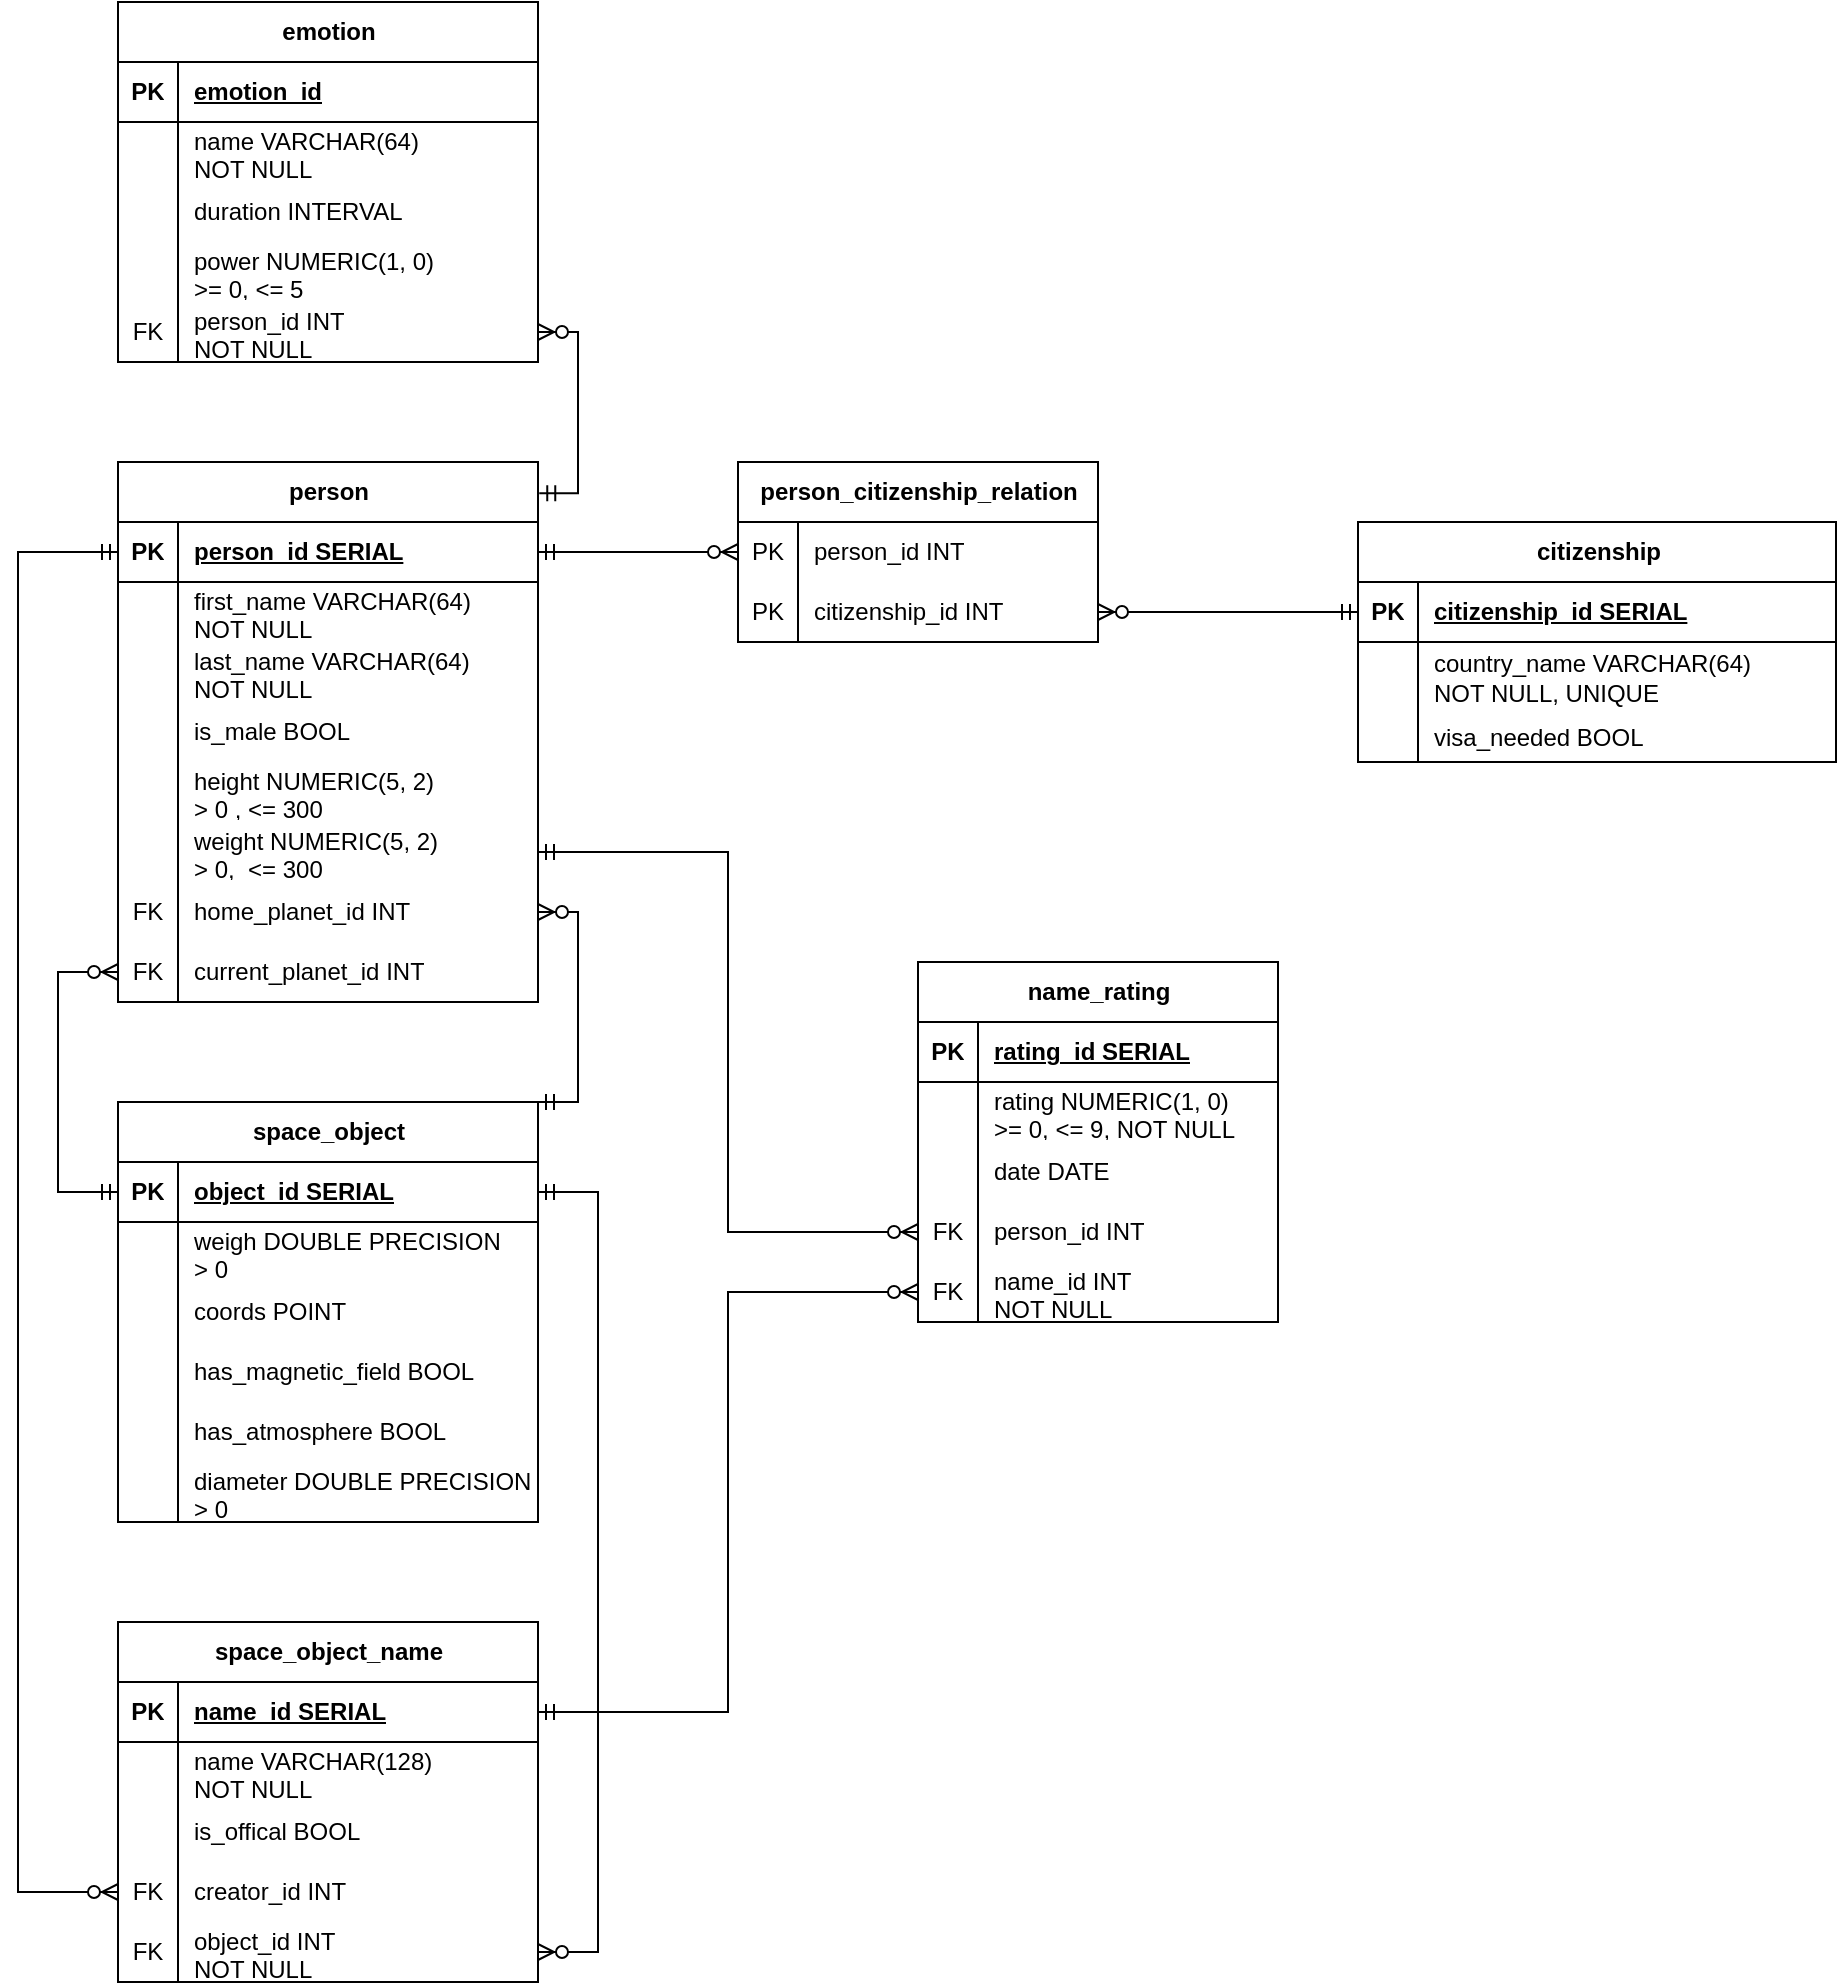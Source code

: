<mxfile version="24.0.6" type="google">
  <diagram id="R2lEEEUBdFMjLlhIrx00" name="Page-1">
    <mxGraphModel grid="1" page="1" gridSize="10" guides="1" tooltips="1" connect="1" arrows="1" fold="1" pageScale="1" pageWidth="850" pageHeight="1100" math="0" shadow="0" extFonts="Permanent Marker^https://fonts.googleapis.com/css?family=Permanent+Marker">
      <root>
        <mxCell id="0" />
        <mxCell id="1" parent="0" />
        <mxCell id="7q6tJV_tCPRp6rntr7cv-1" value="citizenship" style="shape=table;startSize=30;container=1;collapsible=1;childLayout=tableLayout;fixedRows=1;rowLines=0;fontStyle=1;align=center;resizeLast=1;html=1;" vertex="1" parent="1">
          <mxGeometry x="700" y="280" width="239" height="120" as="geometry" />
        </mxCell>
        <mxCell id="7q6tJV_tCPRp6rntr7cv-2" value="" style="shape=tableRow;horizontal=0;startSize=0;swimlaneHead=0;swimlaneBody=0;fillColor=none;collapsible=0;dropTarget=0;points=[[0,0.5],[1,0.5]];portConstraint=eastwest;top=0;left=0;right=0;bottom=1;" vertex="1" parent="7q6tJV_tCPRp6rntr7cv-1">
          <mxGeometry y="30" width="239" height="30" as="geometry" />
        </mxCell>
        <mxCell id="7q6tJV_tCPRp6rntr7cv-3" value="PK" style="shape=partialRectangle;connectable=0;fillColor=none;top=0;left=0;bottom=0;right=0;fontStyle=1;overflow=hidden;whiteSpace=wrap;html=1;" vertex="1" parent="7q6tJV_tCPRp6rntr7cv-2">
          <mxGeometry width="30" height="30" as="geometry">
            <mxRectangle width="30" height="30" as="alternateBounds" />
          </mxGeometry>
        </mxCell>
        <mxCell id="7q6tJV_tCPRp6rntr7cv-4" value="citizenship_id SERIAL" style="shape=partialRectangle;connectable=0;fillColor=none;top=0;left=0;bottom=0;right=0;align=left;spacingLeft=6;fontStyle=5;overflow=hidden;whiteSpace=wrap;html=1;" vertex="1" parent="7q6tJV_tCPRp6rntr7cv-2">
          <mxGeometry x="30" width="209" height="30" as="geometry">
            <mxRectangle width="209" height="30" as="alternateBounds" />
          </mxGeometry>
        </mxCell>
        <mxCell id="7q6tJV_tCPRp6rntr7cv-5" value="" style="shape=tableRow;horizontal=0;startSize=0;swimlaneHead=0;swimlaneBody=0;fillColor=none;collapsible=0;dropTarget=0;points=[[0,0.5],[1,0.5]];portConstraint=eastwest;top=0;left=0;right=0;bottom=0;" vertex="1" parent="7q6tJV_tCPRp6rntr7cv-1">
          <mxGeometry y="60" width="239" height="35" as="geometry" />
        </mxCell>
        <mxCell id="7q6tJV_tCPRp6rntr7cv-6" value="" style="shape=partialRectangle;connectable=0;fillColor=none;top=0;left=0;bottom=0;right=0;editable=1;overflow=hidden;whiteSpace=wrap;html=1;" vertex="1" parent="7q6tJV_tCPRp6rntr7cv-5">
          <mxGeometry width="30" height="35" as="geometry">
            <mxRectangle width="30" height="35" as="alternateBounds" />
          </mxGeometry>
        </mxCell>
        <mxCell id="7q6tJV_tCPRp6rntr7cv-7" value="&lt;div&gt;country_name VARCHAR(64)&lt;/div&gt;&lt;div&gt;NOT NULL, UNIQUE&lt;br&gt;&lt;/div&gt;" style="shape=partialRectangle;connectable=0;fillColor=none;top=0;left=0;bottom=0;right=0;align=left;spacingLeft=6;overflow=hidden;whiteSpace=wrap;html=1;" vertex="1" parent="7q6tJV_tCPRp6rntr7cv-5">
          <mxGeometry x="30" width="209" height="35" as="geometry">
            <mxRectangle width="209" height="35" as="alternateBounds" />
          </mxGeometry>
        </mxCell>
        <mxCell id="7q6tJV_tCPRp6rntr7cv-8" value="" style="shape=tableRow;horizontal=0;startSize=0;swimlaneHead=0;swimlaneBody=0;fillColor=none;collapsible=0;dropTarget=0;points=[[0,0.5],[1,0.5]];portConstraint=eastwest;top=0;left=0;right=0;bottom=0;" vertex="1" parent="7q6tJV_tCPRp6rntr7cv-1">
          <mxGeometry y="95" width="239" height="25" as="geometry" />
        </mxCell>
        <mxCell id="7q6tJV_tCPRp6rntr7cv-9" value="" style="shape=partialRectangle;connectable=0;fillColor=none;top=0;left=0;bottom=0;right=0;editable=1;overflow=hidden;whiteSpace=wrap;html=1;" vertex="1" parent="7q6tJV_tCPRp6rntr7cv-8">
          <mxGeometry width="30" height="25" as="geometry">
            <mxRectangle width="30" height="25" as="alternateBounds" />
          </mxGeometry>
        </mxCell>
        <mxCell id="7q6tJV_tCPRp6rntr7cv-10" value="visa_needed BOOL" style="shape=partialRectangle;connectable=0;fillColor=none;top=0;left=0;bottom=0;right=0;align=left;spacingLeft=6;overflow=hidden;whiteSpace=wrap;html=1;" vertex="1" parent="7q6tJV_tCPRp6rntr7cv-8">
          <mxGeometry x="30" width="209" height="25" as="geometry">
            <mxRectangle width="209" height="25" as="alternateBounds" />
          </mxGeometry>
        </mxCell>
        <mxCell id="7q6tJV_tCPRp6rntr7cv-14" value="person" style="shape=table;startSize=30;container=1;collapsible=1;childLayout=tableLayout;fixedRows=1;rowLines=0;fontStyle=1;align=center;resizeLast=1;html=1;" vertex="1" parent="1">
          <mxGeometry x="80" y="250" width="210" height="270" as="geometry" />
        </mxCell>
        <mxCell id="7q6tJV_tCPRp6rntr7cv-15" value="" style="shape=tableRow;horizontal=0;startSize=0;swimlaneHead=0;swimlaneBody=0;fillColor=none;collapsible=0;dropTarget=0;points=[[0,0.5],[1,0.5]];portConstraint=eastwest;top=0;left=0;right=0;bottom=1;" vertex="1" parent="7q6tJV_tCPRp6rntr7cv-14">
          <mxGeometry y="30" width="210" height="30" as="geometry" />
        </mxCell>
        <mxCell id="7q6tJV_tCPRp6rntr7cv-16" value="PK" style="shape=partialRectangle;connectable=0;fillColor=none;top=0;left=0;bottom=0;right=0;fontStyle=1;overflow=hidden;whiteSpace=wrap;html=1;" vertex="1" parent="7q6tJV_tCPRp6rntr7cv-15">
          <mxGeometry width="30" height="30" as="geometry">
            <mxRectangle width="30" height="30" as="alternateBounds" />
          </mxGeometry>
        </mxCell>
        <mxCell id="7q6tJV_tCPRp6rntr7cv-17" value="person_id SERIAL" style="shape=partialRectangle;connectable=0;fillColor=none;top=0;left=0;bottom=0;right=0;align=left;spacingLeft=6;fontStyle=5;overflow=hidden;whiteSpace=wrap;html=1;" vertex="1" parent="7q6tJV_tCPRp6rntr7cv-15">
          <mxGeometry x="30" width="180" height="30" as="geometry">
            <mxRectangle width="180" height="30" as="alternateBounds" />
          </mxGeometry>
        </mxCell>
        <mxCell id="7q6tJV_tCPRp6rntr7cv-18" value="" style="shape=tableRow;horizontal=0;startSize=0;swimlaneHead=0;swimlaneBody=0;fillColor=none;collapsible=0;dropTarget=0;points=[[0,0.5],[1,0.5]];portConstraint=eastwest;top=0;left=0;right=0;bottom=0;" vertex="1" parent="7q6tJV_tCPRp6rntr7cv-14">
          <mxGeometry y="60" width="210" height="30" as="geometry" />
        </mxCell>
        <mxCell id="7q6tJV_tCPRp6rntr7cv-19" value="" style="shape=partialRectangle;connectable=0;fillColor=none;top=0;left=0;bottom=0;right=0;editable=1;overflow=hidden;whiteSpace=wrap;html=1;" vertex="1" parent="7q6tJV_tCPRp6rntr7cv-18">
          <mxGeometry width="30" height="30" as="geometry">
            <mxRectangle width="30" height="30" as="alternateBounds" />
          </mxGeometry>
        </mxCell>
        <mxCell id="7q6tJV_tCPRp6rntr7cv-20" value="&lt;div&gt;first_name VARCHAR(64)&lt;/div&gt;NOT NULL" style="shape=partialRectangle;connectable=0;fillColor=none;top=0;left=0;bottom=0;right=0;align=left;spacingLeft=6;overflow=hidden;whiteSpace=wrap;html=1;" vertex="1" parent="7q6tJV_tCPRp6rntr7cv-18">
          <mxGeometry x="30" width="180" height="30" as="geometry">
            <mxRectangle width="180" height="30" as="alternateBounds" />
          </mxGeometry>
        </mxCell>
        <mxCell id="nXHq23NlSufEnKeixroJ-1" value="" style="shape=tableRow;horizontal=0;startSize=0;swimlaneHead=0;swimlaneBody=0;fillColor=none;collapsible=0;dropTarget=0;points=[[0,0.5],[1,0.5]];portConstraint=eastwest;top=0;left=0;right=0;bottom=0;" vertex="1" parent="7q6tJV_tCPRp6rntr7cv-14">
          <mxGeometry y="90" width="210" height="30" as="geometry" />
        </mxCell>
        <mxCell id="nXHq23NlSufEnKeixroJ-2" value="" style="shape=partialRectangle;connectable=0;fillColor=none;top=0;left=0;bottom=0;right=0;editable=1;overflow=hidden;whiteSpace=wrap;html=1;" vertex="1" parent="nXHq23NlSufEnKeixroJ-1">
          <mxGeometry width="30" height="30" as="geometry">
            <mxRectangle width="30" height="30" as="alternateBounds" />
          </mxGeometry>
        </mxCell>
        <mxCell id="nXHq23NlSufEnKeixroJ-3" value="&lt;div&gt;last_name VARCHAR(64)&lt;/div&gt;&lt;div&gt;NOT NULL&lt;br&gt;&lt;/div&gt;" style="shape=partialRectangle;connectable=0;fillColor=none;top=0;left=0;bottom=0;right=0;align=left;spacingLeft=6;overflow=hidden;whiteSpace=wrap;html=1;" vertex="1" parent="nXHq23NlSufEnKeixroJ-1">
          <mxGeometry x="30" width="180" height="30" as="geometry">
            <mxRectangle width="180" height="30" as="alternateBounds" />
          </mxGeometry>
        </mxCell>
        <mxCell id="7q6tJV_tCPRp6rntr7cv-21" value="" style="shape=tableRow;horizontal=0;startSize=0;swimlaneHead=0;swimlaneBody=0;fillColor=none;collapsible=0;dropTarget=0;points=[[0,0.5],[1,0.5]];portConstraint=eastwest;top=0;left=0;right=0;bottom=0;" vertex="1" parent="7q6tJV_tCPRp6rntr7cv-14">
          <mxGeometry y="120" width="210" height="30" as="geometry" />
        </mxCell>
        <mxCell id="7q6tJV_tCPRp6rntr7cv-22" value="" style="shape=partialRectangle;connectable=0;fillColor=none;top=0;left=0;bottom=0;right=0;editable=1;overflow=hidden;whiteSpace=wrap;html=1;" vertex="1" parent="7q6tJV_tCPRp6rntr7cv-21">
          <mxGeometry width="30" height="30" as="geometry">
            <mxRectangle width="30" height="30" as="alternateBounds" />
          </mxGeometry>
        </mxCell>
        <mxCell id="7q6tJV_tCPRp6rntr7cv-23" value="is_male BOOL" style="shape=partialRectangle;connectable=0;fillColor=none;top=0;left=0;bottom=0;right=0;align=left;spacingLeft=6;overflow=hidden;whiteSpace=wrap;html=1;" vertex="1" parent="7q6tJV_tCPRp6rntr7cv-21">
          <mxGeometry x="30" width="180" height="30" as="geometry">
            <mxRectangle width="180" height="30" as="alternateBounds" />
          </mxGeometry>
        </mxCell>
        <mxCell id="7q6tJV_tCPRp6rntr7cv-24" value="" style="shape=tableRow;horizontal=0;startSize=0;swimlaneHead=0;swimlaneBody=0;fillColor=none;collapsible=0;dropTarget=0;points=[[0,0.5],[1,0.5]];portConstraint=eastwest;top=0;left=0;right=0;bottom=0;" vertex="1" parent="7q6tJV_tCPRp6rntr7cv-14">
          <mxGeometry y="150" width="210" height="30" as="geometry" />
        </mxCell>
        <mxCell id="7q6tJV_tCPRp6rntr7cv-25" value="" style="shape=partialRectangle;connectable=0;fillColor=none;top=0;left=0;bottom=0;right=0;editable=1;overflow=hidden;whiteSpace=wrap;html=1;" vertex="1" parent="7q6tJV_tCPRp6rntr7cv-24">
          <mxGeometry width="30" height="30" as="geometry">
            <mxRectangle width="30" height="30" as="alternateBounds" />
          </mxGeometry>
        </mxCell>
        <mxCell id="7q6tJV_tCPRp6rntr7cv-26" value="&lt;div&gt;height NUMERIC(5, 2)&lt;/div&gt;&amp;gt; 0 , &amp;lt;= 300" style="shape=partialRectangle;connectable=0;fillColor=none;top=0;left=0;bottom=0;right=0;align=left;spacingLeft=6;overflow=hidden;whiteSpace=wrap;html=1;" vertex="1" parent="7q6tJV_tCPRp6rntr7cv-24">
          <mxGeometry x="30" width="180" height="30" as="geometry">
            <mxRectangle width="180" height="30" as="alternateBounds" />
          </mxGeometry>
        </mxCell>
        <mxCell id="7q6tJV_tCPRp6rntr7cv-28" value="" style="shape=tableRow;horizontal=0;startSize=0;swimlaneHead=0;swimlaneBody=0;fillColor=none;collapsible=0;dropTarget=0;points=[[0,0.5],[1,0.5]];portConstraint=eastwest;top=0;left=0;right=0;bottom=0;" vertex="1" parent="7q6tJV_tCPRp6rntr7cv-14">
          <mxGeometry y="180" width="210" height="30" as="geometry" />
        </mxCell>
        <mxCell id="7q6tJV_tCPRp6rntr7cv-29" value="" style="shape=partialRectangle;connectable=0;fillColor=none;top=0;left=0;bottom=0;right=0;editable=1;overflow=hidden;whiteSpace=wrap;html=1;" vertex="1" parent="7q6tJV_tCPRp6rntr7cv-28">
          <mxGeometry width="30" height="30" as="geometry">
            <mxRectangle width="30" height="30" as="alternateBounds" />
          </mxGeometry>
        </mxCell>
        <mxCell id="7q6tJV_tCPRp6rntr7cv-30" value="&lt;div&gt;weight NUMERIC(5, 2)&lt;/div&gt;&amp;gt; 0,&amp;nbsp; &amp;lt;= 300" style="shape=partialRectangle;connectable=0;fillColor=none;top=0;left=0;bottom=0;right=0;align=left;spacingLeft=6;overflow=hidden;whiteSpace=wrap;html=1;" vertex="1" parent="7q6tJV_tCPRp6rntr7cv-28">
          <mxGeometry x="30" width="180" height="30" as="geometry">
            <mxRectangle width="180" height="30" as="alternateBounds" />
          </mxGeometry>
        </mxCell>
        <mxCell id="7q6tJV_tCPRp6rntr7cv-118" value="" style="shape=tableRow;horizontal=0;startSize=0;swimlaneHead=0;swimlaneBody=0;fillColor=none;collapsible=0;dropTarget=0;points=[[0,0.5],[1,0.5]];portConstraint=eastwest;top=0;left=0;right=0;bottom=0;" vertex="1" parent="7q6tJV_tCPRp6rntr7cv-14">
          <mxGeometry y="210" width="210" height="30" as="geometry" />
        </mxCell>
        <mxCell id="7q6tJV_tCPRp6rntr7cv-119" value="FK" style="shape=partialRectangle;connectable=0;fillColor=none;top=0;left=0;bottom=0;right=0;editable=1;overflow=hidden;whiteSpace=wrap;html=1;" vertex="1" parent="7q6tJV_tCPRp6rntr7cv-118">
          <mxGeometry width="30" height="30" as="geometry">
            <mxRectangle width="30" height="30" as="alternateBounds" />
          </mxGeometry>
        </mxCell>
        <mxCell id="7q6tJV_tCPRp6rntr7cv-120" value="home_planet_id INT" style="shape=partialRectangle;connectable=0;fillColor=none;top=0;left=0;bottom=0;right=0;align=left;spacingLeft=6;overflow=hidden;whiteSpace=wrap;html=1;" vertex="1" parent="7q6tJV_tCPRp6rntr7cv-118">
          <mxGeometry x="30" width="180" height="30" as="geometry">
            <mxRectangle width="180" height="30" as="alternateBounds" />
          </mxGeometry>
        </mxCell>
        <mxCell id="7q6tJV_tCPRp6rntr7cv-140" value="" style="shape=tableRow;horizontal=0;startSize=0;swimlaneHead=0;swimlaneBody=0;fillColor=none;collapsible=0;dropTarget=0;points=[[0,0.5],[1,0.5]];portConstraint=eastwest;top=0;left=0;right=0;bottom=0;" vertex="1" parent="7q6tJV_tCPRp6rntr7cv-14">
          <mxGeometry y="240" width="210" height="30" as="geometry" />
        </mxCell>
        <mxCell id="7q6tJV_tCPRp6rntr7cv-141" value="FK" style="shape=partialRectangle;connectable=0;fillColor=none;top=0;left=0;bottom=0;right=0;editable=1;overflow=hidden;whiteSpace=wrap;html=1;" vertex="1" parent="7q6tJV_tCPRp6rntr7cv-140">
          <mxGeometry width="30" height="30" as="geometry">
            <mxRectangle width="30" height="30" as="alternateBounds" />
          </mxGeometry>
        </mxCell>
        <mxCell id="7q6tJV_tCPRp6rntr7cv-142" value="current_planet_id INT" style="shape=partialRectangle;connectable=0;fillColor=none;top=0;left=0;bottom=0;right=0;align=left;spacingLeft=6;overflow=hidden;whiteSpace=wrap;html=1;" vertex="1" parent="7q6tJV_tCPRp6rntr7cv-140">
          <mxGeometry x="30" width="180" height="30" as="geometry">
            <mxRectangle width="180" height="30" as="alternateBounds" />
          </mxGeometry>
        </mxCell>
        <mxCell id="7q6tJV_tCPRp6rntr7cv-57" value="name_rating" style="shape=table;startSize=30;container=1;collapsible=1;childLayout=tableLayout;fixedRows=1;rowLines=0;fontStyle=1;align=center;resizeLast=1;html=1;" vertex="1" parent="1">
          <mxGeometry x="480" y="500" width="180" height="180" as="geometry" />
        </mxCell>
        <mxCell id="7q6tJV_tCPRp6rntr7cv-58" value="" style="shape=tableRow;horizontal=0;startSize=0;swimlaneHead=0;swimlaneBody=0;fillColor=none;collapsible=0;dropTarget=0;points=[[0,0.5],[1,0.5]];portConstraint=eastwest;top=0;left=0;right=0;bottom=1;" vertex="1" parent="7q6tJV_tCPRp6rntr7cv-57">
          <mxGeometry y="30" width="180" height="30" as="geometry" />
        </mxCell>
        <mxCell id="7q6tJV_tCPRp6rntr7cv-59" value="PK" style="shape=partialRectangle;connectable=0;fillColor=none;top=0;left=0;bottom=0;right=0;fontStyle=1;overflow=hidden;whiteSpace=wrap;html=1;" vertex="1" parent="7q6tJV_tCPRp6rntr7cv-58">
          <mxGeometry width="30" height="30" as="geometry">
            <mxRectangle width="30" height="30" as="alternateBounds" />
          </mxGeometry>
        </mxCell>
        <mxCell id="7q6tJV_tCPRp6rntr7cv-60" value="rating_id SERIAL" style="shape=partialRectangle;connectable=0;fillColor=none;top=0;left=0;bottom=0;right=0;align=left;spacingLeft=6;fontStyle=5;overflow=hidden;whiteSpace=wrap;html=1;" vertex="1" parent="7q6tJV_tCPRp6rntr7cv-58">
          <mxGeometry x="30" width="150" height="30" as="geometry">
            <mxRectangle width="150" height="30" as="alternateBounds" />
          </mxGeometry>
        </mxCell>
        <mxCell id="7q6tJV_tCPRp6rntr7cv-61" value="" style="shape=tableRow;horizontal=0;startSize=0;swimlaneHead=0;swimlaneBody=0;fillColor=none;collapsible=0;dropTarget=0;points=[[0,0.5],[1,0.5]];portConstraint=eastwest;top=0;left=0;right=0;bottom=0;" vertex="1" parent="7q6tJV_tCPRp6rntr7cv-57">
          <mxGeometry y="60" width="180" height="30" as="geometry" />
        </mxCell>
        <mxCell id="7q6tJV_tCPRp6rntr7cv-62" value="" style="shape=partialRectangle;connectable=0;fillColor=none;top=0;left=0;bottom=0;right=0;editable=1;overflow=hidden;whiteSpace=wrap;html=1;" vertex="1" parent="7q6tJV_tCPRp6rntr7cv-61">
          <mxGeometry width="30" height="30" as="geometry">
            <mxRectangle width="30" height="30" as="alternateBounds" />
          </mxGeometry>
        </mxCell>
        <mxCell id="7q6tJV_tCPRp6rntr7cv-63" value="&lt;div&gt;rating NUMERIC(1, 0)&lt;/div&gt;&amp;gt;= 0, &amp;lt;= 9, NOT NULL" style="shape=partialRectangle;connectable=0;fillColor=none;top=0;left=0;bottom=0;right=0;align=left;spacingLeft=6;overflow=hidden;whiteSpace=wrap;html=1;" vertex="1" parent="7q6tJV_tCPRp6rntr7cv-61">
          <mxGeometry x="30" width="150" height="30" as="geometry">
            <mxRectangle width="150" height="30" as="alternateBounds" />
          </mxGeometry>
        </mxCell>
        <mxCell id="7q6tJV_tCPRp6rntr7cv-67" value="" style="shape=tableRow;horizontal=0;startSize=0;swimlaneHead=0;swimlaneBody=0;fillColor=none;collapsible=0;dropTarget=0;points=[[0,0.5],[1,0.5]];portConstraint=eastwest;top=0;left=0;right=0;bottom=0;" vertex="1" parent="7q6tJV_tCPRp6rntr7cv-57">
          <mxGeometry y="90" width="180" height="30" as="geometry" />
        </mxCell>
        <mxCell id="7q6tJV_tCPRp6rntr7cv-68" value="" style="shape=partialRectangle;connectable=0;fillColor=none;top=0;left=0;bottom=0;right=0;editable=1;overflow=hidden;whiteSpace=wrap;html=1;" vertex="1" parent="7q6tJV_tCPRp6rntr7cv-67">
          <mxGeometry width="30" height="30" as="geometry">
            <mxRectangle width="30" height="30" as="alternateBounds" />
          </mxGeometry>
        </mxCell>
        <mxCell id="7q6tJV_tCPRp6rntr7cv-69" value="date DATE" style="shape=partialRectangle;connectable=0;fillColor=none;top=0;left=0;bottom=0;right=0;align=left;spacingLeft=6;overflow=hidden;whiteSpace=wrap;html=1;" vertex="1" parent="7q6tJV_tCPRp6rntr7cv-67">
          <mxGeometry x="30" width="150" height="30" as="geometry">
            <mxRectangle width="150" height="30" as="alternateBounds" />
          </mxGeometry>
        </mxCell>
        <mxCell id="7q6tJV_tCPRp6rntr7cv-64" value="" style="shape=tableRow;horizontal=0;startSize=0;swimlaneHead=0;swimlaneBody=0;fillColor=none;collapsible=0;dropTarget=0;points=[[0,0.5],[1,0.5]];portConstraint=eastwest;top=0;left=0;right=0;bottom=0;" vertex="1" parent="7q6tJV_tCPRp6rntr7cv-57">
          <mxGeometry y="120" width="180" height="30" as="geometry" />
        </mxCell>
        <mxCell id="7q6tJV_tCPRp6rntr7cv-65" value="FK" style="shape=partialRectangle;connectable=0;fillColor=none;top=0;left=0;bottom=0;right=0;editable=1;overflow=hidden;whiteSpace=wrap;html=1;" vertex="1" parent="7q6tJV_tCPRp6rntr7cv-64">
          <mxGeometry width="30" height="30" as="geometry">
            <mxRectangle width="30" height="30" as="alternateBounds" />
          </mxGeometry>
        </mxCell>
        <mxCell id="7q6tJV_tCPRp6rntr7cv-66" value="&lt;div&gt;person_id INT&lt;/div&gt;" style="shape=partialRectangle;connectable=0;fillColor=none;top=0;left=0;bottom=0;right=0;align=left;spacingLeft=6;overflow=hidden;whiteSpace=wrap;html=1;" vertex="1" parent="7q6tJV_tCPRp6rntr7cv-64">
          <mxGeometry x="30" width="150" height="30" as="geometry">
            <mxRectangle width="150" height="30" as="alternateBounds" />
          </mxGeometry>
        </mxCell>
        <mxCell id="7q6tJV_tCPRp6rntr7cv-156" value="" style="shape=tableRow;horizontal=0;startSize=0;swimlaneHead=0;swimlaneBody=0;fillColor=none;collapsible=0;dropTarget=0;points=[[0,0.5],[1,0.5]];portConstraint=eastwest;top=0;left=0;right=0;bottom=0;" vertex="1" parent="7q6tJV_tCPRp6rntr7cv-57">
          <mxGeometry y="150" width="180" height="30" as="geometry" />
        </mxCell>
        <mxCell id="7q6tJV_tCPRp6rntr7cv-157" value="FK" style="shape=partialRectangle;connectable=0;fillColor=none;top=0;left=0;bottom=0;right=0;editable=1;overflow=hidden;whiteSpace=wrap;html=1;" vertex="1" parent="7q6tJV_tCPRp6rntr7cv-156">
          <mxGeometry width="30" height="30" as="geometry">
            <mxRectangle width="30" height="30" as="alternateBounds" />
          </mxGeometry>
        </mxCell>
        <mxCell id="7q6tJV_tCPRp6rntr7cv-158" value="&lt;div&gt;name_id INT&lt;/div&gt;NOT NULL" style="shape=partialRectangle;connectable=0;fillColor=none;top=0;left=0;bottom=0;right=0;align=left;spacingLeft=6;overflow=hidden;whiteSpace=wrap;html=1;" vertex="1" parent="7q6tJV_tCPRp6rntr7cv-156">
          <mxGeometry x="30" width="150" height="30" as="geometry">
            <mxRectangle width="150" height="30" as="alternateBounds" />
          </mxGeometry>
        </mxCell>
        <mxCell id="7q6tJV_tCPRp6rntr7cv-70" value="space_object" style="shape=table;startSize=30;container=1;collapsible=1;childLayout=tableLayout;fixedRows=1;rowLines=0;fontStyle=1;align=center;resizeLast=1;html=1;" vertex="1" parent="1">
          <mxGeometry x="80" y="570" width="210" height="210" as="geometry" />
        </mxCell>
        <mxCell id="7q6tJV_tCPRp6rntr7cv-71" value="" style="shape=tableRow;horizontal=0;startSize=0;swimlaneHead=0;swimlaneBody=0;fillColor=none;collapsible=0;dropTarget=0;points=[[0,0.5],[1,0.5]];portConstraint=eastwest;top=0;left=0;right=0;bottom=1;" vertex="1" parent="7q6tJV_tCPRp6rntr7cv-70">
          <mxGeometry y="30" width="210" height="30" as="geometry" />
        </mxCell>
        <mxCell id="7q6tJV_tCPRp6rntr7cv-72" value="PK" style="shape=partialRectangle;connectable=0;fillColor=none;top=0;left=0;bottom=0;right=0;fontStyle=1;overflow=hidden;whiteSpace=wrap;html=1;" vertex="1" parent="7q6tJV_tCPRp6rntr7cv-71">
          <mxGeometry width="30" height="30" as="geometry">
            <mxRectangle width="30" height="30" as="alternateBounds" />
          </mxGeometry>
        </mxCell>
        <mxCell id="7q6tJV_tCPRp6rntr7cv-73" value="object_id SERIAL" style="shape=partialRectangle;connectable=0;fillColor=none;top=0;left=0;bottom=0;right=0;align=left;spacingLeft=6;fontStyle=5;overflow=hidden;whiteSpace=wrap;html=1;" vertex="1" parent="7q6tJV_tCPRp6rntr7cv-71">
          <mxGeometry x="30" width="180" height="30" as="geometry">
            <mxRectangle width="180" height="30" as="alternateBounds" />
          </mxGeometry>
        </mxCell>
        <mxCell id="7q6tJV_tCPRp6rntr7cv-74" value="" style="shape=tableRow;horizontal=0;startSize=0;swimlaneHead=0;swimlaneBody=0;fillColor=none;collapsible=0;dropTarget=0;points=[[0,0.5],[1,0.5]];portConstraint=eastwest;top=0;left=0;right=0;bottom=0;" vertex="1" parent="7q6tJV_tCPRp6rntr7cv-70">
          <mxGeometry y="60" width="210" height="30" as="geometry" />
        </mxCell>
        <mxCell id="7q6tJV_tCPRp6rntr7cv-75" value="" style="shape=partialRectangle;connectable=0;fillColor=none;top=0;left=0;bottom=0;right=0;editable=1;overflow=hidden;whiteSpace=wrap;html=1;" vertex="1" parent="7q6tJV_tCPRp6rntr7cv-74">
          <mxGeometry width="30" height="30" as="geometry">
            <mxRectangle width="30" height="30" as="alternateBounds" />
          </mxGeometry>
        </mxCell>
        <mxCell id="7q6tJV_tCPRp6rntr7cv-76" value="&lt;div&gt;weigh DOUBLE PRECISION&lt;/div&gt;&lt;div&gt;&amp;gt; 0&lt;/div&gt;" style="shape=partialRectangle;connectable=0;fillColor=none;top=0;left=0;bottom=0;right=0;align=left;spacingLeft=6;overflow=hidden;whiteSpace=wrap;html=1;" vertex="1" parent="7q6tJV_tCPRp6rntr7cv-74">
          <mxGeometry x="30" width="180" height="30" as="geometry">
            <mxRectangle width="180" height="30" as="alternateBounds" />
          </mxGeometry>
        </mxCell>
        <mxCell id="7q6tJV_tCPRp6rntr7cv-77" value="" style="shape=tableRow;horizontal=0;startSize=0;swimlaneHead=0;swimlaneBody=0;fillColor=none;collapsible=0;dropTarget=0;points=[[0,0.5],[1,0.5]];portConstraint=eastwest;top=0;left=0;right=0;bottom=0;" vertex="1" parent="7q6tJV_tCPRp6rntr7cv-70">
          <mxGeometry y="90" width="210" height="30" as="geometry" />
        </mxCell>
        <mxCell id="7q6tJV_tCPRp6rntr7cv-78" value="" style="shape=partialRectangle;connectable=0;fillColor=none;top=0;left=0;bottom=0;right=0;editable=1;overflow=hidden;whiteSpace=wrap;html=1;" vertex="1" parent="7q6tJV_tCPRp6rntr7cv-77">
          <mxGeometry width="30" height="30" as="geometry">
            <mxRectangle width="30" height="30" as="alternateBounds" />
          </mxGeometry>
        </mxCell>
        <mxCell id="7q6tJV_tCPRp6rntr7cv-79" value="coords POINT" style="shape=partialRectangle;connectable=0;fillColor=none;top=0;left=0;bottom=0;right=0;align=left;spacingLeft=6;overflow=hidden;whiteSpace=wrap;html=1;" vertex="1" parent="7q6tJV_tCPRp6rntr7cv-77">
          <mxGeometry x="30" width="180" height="30" as="geometry">
            <mxRectangle width="180" height="30" as="alternateBounds" />
          </mxGeometry>
        </mxCell>
        <mxCell id="7q6tJV_tCPRp6rntr7cv-80" value="" style="shape=tableRow;horizontal=0;startSize=0;swimlaneHead=0;swimlaneBody=0;fillColor=none;collapsible=0;dropTarget=0;points=[[0,0.5],[1,0.5]];portConstraint=eastwest;top=0;left=0;right=0;bottom=0;" vertex="1" parent="7q6tJV_tCPRp6rntr7cv-70">
          <mxGeometry y="120" width="210" height="30" as="geometry" />
        </mxCell>
        <mxCell id="7q6tJV_tCPRp6rntr7cv-81" value="" style="shape=partialRectangle;connectable=0;fillColor=none;top=0;left=0;bottom=0;right=0;editable=1;overflow=hidden;whiteSpace=wrap;html=1;" vertex="1" parent="7q6tJV_tCPRp6rntr7cv-80">
          <mxGeometry width="30" height="30" as="geometry">
            <mxRectangle width="30" height="30" as="alternateBounds" />
          </mxGeometry>
        </mxCell>
        <mxCell id="7q6tJV_tCPRp6rntr7cv-82" value="has_magnetic_field BOOL" style="shape=partialRectangle;connectable=0;fillColor=none;top=0;left=0;bottom=0;right=0;align=left;spacingLeft=6;overflow=hidden;whiteSpace=wrap;html=1;" vertex="1" parent="7q6tJV_tCPRp6rntr7cv-80">
          <mxGeometry x="30" width="180" height="30" as="geometry">
            <mxRectangle width="180" height="30" as="alternateBounds" />
          </mxGeometry>
        </mxCell>
        <mxCell id="7q6tJV_tCPRp6rntr7cv-83" value="" style="shape=tableRow;horizontal=0;startSize=0;swimlaneHead=0;swimlaneBody=0;fillColor=none;collapsible=0;dropTarget=0;points=[[0,0.5],[1,0.5]];portConstraint=eastwest;top=0;left=0;right=0;bottom=0;" vertex="1" parent="7q6tJV_tCPRp6rntr7cv-70">
          <mxGeometry y="150" width="210" height="30" as="geometry" />
        </mxCell>
        <mxCell id="7q6tJV_tCPRp6rntr7cv-84" value="" style="shape=partialRectangle;connectable=0;fillColor=none;top=0;left=0;bottom=0;right=0;editable=1;overflow=hidden;whiteSpace=wrap;html=1;" vertex="1" parent="7q6tJV_tCPRp6rntr7cv-83">
          <mxGeometry width="30" height="30" as="geometry">
            <mxRectangle width="30" height="30" as="alternateBounds" />
          </mxGeometry>
        </mxCell>
        <mxCell id="7q6tJV_tCPRp6rntr7cv-85" value="has_atmosphere BOOL" style="shape=partialRectangle;connectable=0;fillColor=none;top=0;left=0;bottom=0;right=0;align=left;spacingLeft=6;overflow=hidden;whiteSpace=wrap;html=1;" vertex="1" parent="7q6tJV_tCPRp6rntr7cv-83">
          <mxGeometry x="30" width="180" height="30" as="geometry">
            <mxRectangle width="180" height="30" as="alternateBounds" />
          </mxGeometry>
        </mxCell>
        <mxCell id="7q6tJV_tCPRp6rntr7cv-86" value="" style="shape=tableRow;horizontal=0;startSize=0;swimlaneHead=0;swimlaneBody=0;fillColor=none;collapsible=0;dropTarget=0;points=[[0,0.5],[1,0.5]];portConstraint=eastwest;top=0;left=0;right=0;bottom=0;" vertex="1" parent="7q6tJV_tCPRp6rntr7cv-70">
          <mxGeometry y="180" width="210" height="30" as="geometry" />
        </mxCell>
        <mxCell id="7q6tJV_tCPRp6rntr7cv-87" value="" style="shape=partialRectangle;connectable=0;fillColor=none;top=0;left=0;bottom=0;right=0;editable=1;overflow=hidden;whiteSpace=wrap;html=1;" vertex="1" parent="7q6tJV_tCPRp6rntr7cv-86">
          <mxGeometry width="30" height="30" as="geometry">
            <mxRectangle width="30" height="30" as="alternateBounds" />
          </mxGeometry>
        </mxCell>
        <mxCell id="7q6tJV_tCPRp6rntr7cv-88" value="&lt;div&gt;diameter DOUBLE PRECISION&lt;/div&gt;&lt;div&gt;&amp;gt; 0&lt;br&gt;&lt;/div&gt;" style="shape=partialRectangle;connectable=0;fillColor=none;top=0;left=0;bottom=0;right=0;align=left;spacingLeft=6;overflow=hidden;whiteSpace=wrap;html=1;" vertex="1" parent="7q6tJV_tCPRp6rntr7cv-86">
          <mxGeometry x="30" width="180" height="30" as="geometry">
            <mxRectangle width="180" height="30" as="alternateBounds" />
          </mxGeometry>
        </mxCell>
        <mxCell id="7q6tJV_tCPRp6rntr7cv-89" value="space_object_name" style="shape=table;startSize=30;container=1;collapsible=1;childLayout=tableLayout;fixedRows=1;rowLines=0;fontStyle=1;align=center;resizeLast=1;html=1;" vertex="1" parent="1">
          <mxGeometry x="80" y="830" width="210" height="180" as="geometry" />
        </mxCell>
        <mxCell id="7q6tJV_tCPRp6rntr7cv-90" value="" style="shape=tableRow;horizontal=0;startSize=0;swimlaneHead=0;swimlaneBody=0;fillColor=none;collapsible=0;dropTarget=0;points=[[0,0.5],[1,0.5]];portConstraint=eastwest;top=0;left=0;right=0;bottom=1;" vertex="1" parent="7q6tJV_tCPRp6rntr7cv-89">
          <mxGeometry y="30" width="210" height="30" as="geometry" />
        </mxCell>
        <mxCell id="7q6tJV_tCPRp6rntr7cv-91" value="PK" style="shape=partialRectangle;connectable=0;fillColor=none;top=0;left=0;bottom=0;right=0;fontStyle=1;overflow=hidden;whiteSpace=wrap;html=1;" vertex="1" parent="7q6tJV_tCPRp6rntr7cv-90">
          <mxGeometry width="30" height="30" as="geometry">
            <mxRectangle width="30" height="30" as="alternateBounds" />
          </mxGeometry>
        </mxCell>
        <mxCell id="7q6tJV_tCPRp6rntr7cv-92" value="name_id SERIAL" style="shape=partialRectangle;connectable=0;fillColor=none;top=0;left=0;bottom=0;right=0;align=left;spacingLeft=6;fontStyle=5;overflow=hidden;whiteSpace=wrap;html=1;" vertex="1" parent="7q6tJV_tCPRp6rntr7cv-90">
          <mxGeometry x="30" width="180" height="30" as="geometry">
            <mxRectangle width="180" height="30" as="alternateBounds" />
          </mxGeometry>
        </mxCell>
        <mxCell id="7q6tJV_tCPRp6rntr7cv-93" value="" style="shape=tableRow;horizontal=0;startSize=0;swimlaneHead=0;swimlaneBody=0;fillColor=none;collapsible=0;dropTarget=0;points=[[0,0.5],[1,0.5]];portConstraint=eastwest;top=0;left=0;right=0;bottom=0;" vertex="1" parent="7q6tJV_tCPRp6rntr7cv-89">
          <mxGeometry y="60" width="210" height="30" as="geometry" />
        </mxCell>
        <mxCell id="7q6tJV_tCPRp6rntr7cv-94" value="" style="shape=partialRectangle;connectable=0;fillColor=none;top=0;left=0;bottom=0;right=0;editable=1;overflow=hidden;whiteSpace=wrap;html=1;" vertex="1" parent="7q6tJV_tCPRp6rntr7cv-93">
          <mxGeometry width="30" height="30" as="geometry">
            <mxRectangle width="30" height="30" as="alternateBounds" />
          </mxGeometry>
        </mxCell>
        <mxCell id="7q6tJV_tCPRp6rntr7cv-95" value="&lt;div&gt;name VARCHAR(128)&lt;/div&gt;NOT NULL" style="shape=partialRectangle;connectable=0;fillColor=none;top=0;left=0;bottom=0;right=0;align=left;spacingLeft=6;overflow=hidden;whiteSpace=wrap;html=1;" vertex="1" parent="7q6tJV_tCPRp6rntr7cv-93">
          <mxGeometry x="30" width="180" height="30" as="geometry">
            <mxRectangle width="180" height="30" as="alternateBounds" />
          </mxGeometry>
        </mxCell>
        <mxCell id="7q6tJV_tCPRp6rntr7cv-96" value="" style="shape=tableRow;horizontal=0;startSize=0;swimlaneHead=0;swimlaneBody=0;fillColor=none;collapsible=0;dropTarget=0;points=[[0,0.5],[1,0.5]];portConstraint=eastwest;top=0;left=0;right=0;bottom=0;" vertex="1" parent="7q6tJV_tCPRp6rntr7cv-89">
          <mxGeometry y="90" width="210" height="30" as="geometry" />
        </mxCell>
        <mxCell id="7q6tJV_tCPRp6rntr7cv-97" value="" style="shape=partialRectangle;connectable=0;fillColor=none;top=0;left=0;bottom=0;right=0;editable=1;overflow=hidden;whiteSpace=wrap;html=1;" vertex="1" parent="7q6tJV_tCPRp6rntr7cv-96">
          <mxGeometry width="30" height="30" as="geometry">
            <mxRectangle width="30" height="30" as="alternateBounds" />
          </mxGeometry>
        </mxCell>
        <mxCell id="7q6tJV_tCPRp6rntr7cv-98" value="is_offical BOOL" style="shape=partialRectangle;connectable=0;fillColor=none;top=0;left=0;bottom=0;right=0;align=left;spacingLeft=6;overflow=hidden;whiteSpace=wrap;html=1;" vertex="1" parent="7q6tJV_tCPRp6rntr7cv-96">
          <mxGeometry x="30" width="180" height="30" as="geometry">
            <mxRectangle width="180" height="30" as="alternateBounds" />
          </mxGeometry>
        </mxCell>
        <mxCell id="7q6tJV_tCPRp6rntr7cv-99" value="" style="shape=tableRow;horizontal=0;startSize=0;swimlaneHead=0;swimlaneBody=0;fillColor=none;collapsible=0;dropTarget=0;points=[[0,0.5],[1,0.5]];portConstraint=eastwest;top=0;left=0;right=0;bottom=0;" vertex="1" parent="7q6tJV_tCPRp6rntr7cv-89">
          <mxGeometry y="120" width="210" height="30" as="geometry" />
        </mxCell>
        <mxCell id="7q6tJV_tCPRp6rntr7cv-100" value="FK" style="shape=partialRectangle;connectable=0;fillColor=none;top=0;left=0;bottom=0;right=0;editable=1;overflow=hidden;whiteSpace=wrap;html=1;" vertex="1" parent="7q6tJV_tCPRp6rntr7cv-99">
          <mxGeometry width="30" height="30" as="geometry">
            <mxRectangle width="30" height="30" as="alternateBounds" />
          </mxGeometry>
        </mxCell>
        <mxCell id="7q6tJV_tCPRp6rntr7cv-101" value="&lt;div&gt;creator_id INT&lt;/div&gt;" style="shape=partialRectangle;connectable=0;fillColor=none;top=0;left=0;bottom=0;right=0;align=left;spacingLeft=6;overflow=hidden;whiteSpace=wrap;html=1;" vertex="1" parent="7q6tJV_tCPRp6rntr7cv-99">
          <mxGeometry x="30" width="180" height="30" as="geometry">
            <mxRectangle width="180" height="30" as="alternateBounds" />
          </mxGeometry>
        </mxCell>
        <mxCell id="7q6tJV_tCPRp6rntr7cv-165" value="" style="shape=tableRow;horizontal=0;startSize=0;swimlaneHead=0;swimlaneBody=0;fillColor=none;collapsible=0;dropTarget=0;points=[[0,0.5],[1,0.5]];portConstraint=eastwest;top=0;left=0;right=0;bottom=0;" vertex="1" parent="7q6tJV_tCPRp6rntr7cv-89">
          <mxGeometry y="150" width="210" height="30" as="geometry" />
        </mxCell>
        <mxCell id="7q6tJV_tCPRp6rntr7cv-166" value="FK" style="shape=partialRectangle;connectable=0;fillColor=none;top=0;left=0;bottom=0;right=0;editable=1;overflow=hidden;whiteSpace=wrap;html=1;" vertex="1" parent="7q6tJV_tCPRp6rntr7cv-165">
          <mxGeometry width="30" height="30" as="geometry">
            <mxRectangle width="30" height="30" as="alternateBounds" />
          </mxGeometry>
        </mxCell>
        <mxCell id="7q6tJV_tCPRp6rntr7cv-167" value="&lt;div&gt;object_id INT&lt;/div&gt;NOT NULL" style="shape=partialRectangle;connectable=0;fillColor=none;top=0;left=0;bottom=0;right=0;align=left;spacingLeft=6;overflow=hidden;whiteSpace=wrap;html=1;" vertex="1" parent="7q6tJV_tCPRp6rntr7cv-165">
          <mxGeometry x="30" width="180" height="30" as="geometry">
            <mxRectangle width="180" height="30" as="alternateBounds" />
          </mxGeometry>
        </mxCell>
        <mxCell id="7q6tJV_tCPRp6rntr7cv-31" value="emotion" style="shape=table;startSize=30;container=1;collapsible=1;childLayout=tableLayout;fixedRows=1;rowLines=0;fontStyle=1;align=center;resizeLast=1;html=1;" vertex="1" parent="1">
          <mxGeometry x="80" y="20" width="210" height="180" as="geometry" />
        </mxCell>
        <mxCell id="7q6tJV_tCPRp6rntr7cv-32" value="" style="shape=tableRow;horizontal=0;startSize=0;swimlaneHead=0;swimlaneBody=0;fillColor=none;collapsible=0;dropTarget=0;points=[[0,0.5],[1,0.5]];portConstraint=eastwest;top=0;left=0;right=0;bottom=1;" vertex="1" parent="7q6tJV_tCPRp6rntr7cv-31">
          <mxGeometry y="30" width="210" height="30" as="geometry" />
        </mxCell>
        <mxCell id="7q6tJV_tCPRp6rntr7cv-33" value="PK" style="shape=partialRectangle;connectable=0;fillColor=none;top=0;left=0;bottom=0;right=0;fontStyle=1;overflow=hidden;whiteSpace=wrap;html=1;" vertex="1" parent="7q6tJV_tCPRp6rntr7cv-32">
          <mxGeometry width="30" height="30" as="geometry">
            <mxRectangle width="30" height="30" as="alternateBounds" />
          </mxGeometry>
        </mxCell>
        <mxCell id="7q6tJV_tCPRp6rntr7cv-34" value="emotion_id" style="shape=partialRectangle;connectable=0;fillColor=none;top=0;left=0;bottom=0;right=0;align=left;spacingLeft=6;fontStyle=5;overflow=hidden;whiteSpace=wrap;html=1;" vertex="1" parent="7q6tJV_tCPRp6rntr7cv-32">
          <mxGeometry x="30" width="180" height="30" as="geometry">
            <mxRectangle width="180" height="30" as="alternateBounds" />
          </mxGeometry>
        </mxCell>
        <mxCell id="7q6tJV_tCPRp6rntr7cv-35" value="" style="shape=tableRow;horizontal=0;startSize=0;swimlaneHead=0;swimlaneBody=0;fillColor=none;collapsible=0;dropTarget=0;points=[[0,0.5],[1,0.5]];portConstraint=eastwest;top=0;left=0;right=0;bottom=0;" vertex="1" parent="7q6tJV_tCPRp6rntr7cv-31">
          <mxGeometry y="60" width="210" height="30" as="geometry" />
        </mxCell>
        <mxCell id="7q6tJV_tCPRp6rntr7cv-36" value="" style="shape=partialRectangle;connectable=0;fillColor=none;top=0;left=0;bottom=0;right=0;editable=1;overflow=hidden;whiteSpace=wrap;html=1;" vertex="1" parent="7q6tJV_tCPRp6rntr7cv-35">
          <mxGeometry width="30" height="30" as="geometry">
            <mxRectangle width="30" height="30" as="alternateBounds" />
          </mxGeometry>
        </mxCell>
        <mxCell id="7q6tJV_tCPRp6rntr7cv-37" value="&lt;div&gt;name VARCHAR(64)&lt;/div&gt;NOT NULL" style="shape=partialRectangle;connectable=0;fillColor=none;top=0;left=0;bottom=0;right=0;align=left;spacingLeft=6;overflow=hidden;whiteSpace=wrap;html=1;" vertex="1" parent="7q6tJV_tCPRp6rntr7cv-35">
          <mxGeometry x="30" width="180" height="30" as="geometry">
            <mxRectangle width="180" height="30" as="alternateBounds" />
          </mxGeometry>
        </mxCell>
        <mxCell id="7q6tJV_tCPRp6rntr7cv-38" value="" style="shape=tableRow;horizontal=0;startSize=0;swimlaneHead=0;swimlaneBody=0;fillColor=none;collapsible=0;dropTarget=0;points=[[0,0.5],[1,0.5]];portConstraint=eastwest;top=0;left=0;right=0;bottom=0;" vertex="1" parent="7q6tJV_tCPRp6rntr7cv-31">
          <mxGeometry y="90" width="210" height="30" as="geometry" />
        </mxCell>
        <mxCell id="7q6tJV_tCPRp6rntr7cv-39" value="" style="shape=partialRectangle;connectable=0;fillColor=none;top=0;left=0;bottom=0;right=0;editable=1;overflow=hidden;whiteSpace=wrap;html=1;" vertex="1" parent="7q6tJV_tCPRp6rntr7cv-38">
          <mxGeometry width="30" height="30" as="geometry">
            <mxRectangle width="30" height="30" as="alternateBounds" />
          </mxGeometry>
        </mxCell>
        <mxCell id="7q6tJV_tCPRp6rntr7cv-40" value="duration INTERVAL" style="shape=partialRectangle;connectable=0;fillColor=none;top=0;left=0;bottom=0;right=0;align=left;spacingLeft=6;overflow=hidden;whiteSpace=wrap;html=1;" vertex="1" parent="7q6tJV_tCPRp6rntr7cv-38">
          <mxGeometry x="30" width="180" height="30" as="geometry">
            <mxRectangle width="180" height="30" as="alternateBounds" />
          </mxGeometry>
        </mxCell>
        <mxCell id="7q6tJV_tCPRp6rntr7cv-41" value="" style="shape=tableRow;horizontal=0;startSize=0;swimlaneHead=0;swimlaneBody=0;fillColor=none;collapsible=0;dropTarget=0;points=[[0,0.5],[1,0.5]];portConstraint=eastwest;top=0;left=0;right=0;bottom=0;" vertex="1" parent="7q6tJV_tCPRp6rntr7cv-31">
          <mxGeometry y="120" width="210" height="30" as="geometry" />
        </mxCell>
        <mxCell id="7q6tJV_tCPRp6rntr7cv-42" value="" style="shape=partialRectangle;connectable=0;fillColor=none;top=0;left=0;bottom=0;right=0;editable=1;overflow=hidden;whiteSpace=wrap;html=1;" vertex="1" parent="7q6tJV_tCPRp6rntr7cv-41">
          <mxGeometry width="30" height="30" as="geometry">
            <mxRectangle width="30" height="30" as="alternateBounds" />
          </mxGeometry>
        </mxCell>
        <mxCell id="7q6tJV_tCPRp6rntr7cv-43" value="&lt;div&gt;power NUMERIC(1, 0)&lt;/div&gt;&amp;gt;= 0, &amp;lt;= 5" style="shape=partialRectangle;connectable=0;fillColor=none;top=0;left=0;bottom=0;right=0;align=left;spacingLeft=6;overflow=hidden;whiteSpace=wrap;html=1;" vertex="1" parent="7q6tJV_tCPRp6rntr7cv-41">
          <mxGeometry x="30" width="180" height="30" as="geometry">
            <mxRectangle width="180" height="30" as="alternateBounds" />
          </mxGeometry>
        </mxCell>
        <mxCell id="7q6tJV_tCPRp6rntr7cv-102" value="" style="shape=tableRow;horizontal=0;startSize=0;swimlaneHead=0;swimlaneBody=0;fillColor=none;collapsible=0;dropTarget=0;points=[[0,0.5],[1,0.5]];portConstraint=eastwest;top=0;left=0;right=0;bottom=0;" vertex="1" parent="7q6tJV_tCPRp6rntr7cv-31">
          <mxGeometry y="150" width="210" height="30" as="geometry" />
        </mxCell>
        <mxCell id="7q6tJV_tCPRp6rntr7cv-103" value="FK" style="shape=partialRectangle;connectable=0;fillColor=none;top=0;left=0;bottom=0;right=0;editable=1;overflow=hidden;whiteSpace=wrap;html=1;" vertex="1" parent="7q6tJV_tCPRp6rntr7cv-102">
          <mxGeometry width="30" height="30" as="geometry">
            <mxRectangle width="30" height="30" as="alternateBounds" />
          </mxGeometry>
        </mxCell>
        <mxCell id="7q6tJV_tCPRp6rntr7cv-104" value="&lt;div&gt;person_id INT&lt;/div&gt;&lt;div&gt;NOT NULL&lt;br&gt;&lt;/div&gt;" style="shape=partialRectangle;connectable=0;fillColor=none;top=0;left=0;bottom=0;right=0;align=left;spacingLeft=6;overflow=hidden;whiteSpace=wrap;html=1;" vertex="1" parent="7q6tJV_tCPRp6rntr7cv-102">
          <mxGeometry x="30" width="180" height="30" as="geometry">
            <mxRectangle width="180" height="30" as="alternateBounds" />
          </mxGeometry>
        </mxCell>
        <mxCell id="7q6tJV_tCPRp6rntr7cv-105" value="person_citizenship_relation" style="shape=table;startSize=30;container=1;collapsible=1;childLayout=tableLayout;fixedRows=1;rowLines=0;fontStyle=1;align=center;resizeLast=1;html=1;" vertex="1" parent="1">
          <mxGeometry x="390" y="250" width="180" height="90" as="geometry" />
        </mxCell>
        <mxCell id="7q6tJV_tCPRp6rntr7cv-109" value="" style="shape=tableRow;horizontal=0;startSize=0;swimlaneHead=0;swimlaneBody=0;fillColor=none;collapsible=0;dropTarget=0;points=[[0,0.5],[1,0.5]];portConstraint=eastwest;top=0;left=0;right=0;bottom=0;" vertex="1" parent="7q6tJV_tCPRp6rntr7cv-105">
          <mxGeometry y="30" width="180" height="30" as="geometry" />
        </mxCell>
        <mxCell id="7q6tJV_tCPRp6rntr7cv-110" value="PK" style="shape=partialRectangle;connectable=0;fillColor=none;top=0;left=0;bottom=0;right=0;editable=1;overflow=hidden;whiteSpace=wrap;html=1;" vertex="1" parent="7q6tJV_tCPRp6rntr7cv-109">
          <mxGeometry width="30" height="30" as="geometry">
            <mxRectangle width="30" height="30" as="alternateBounds" />
          </mxGeometry>
        </mxCell>
        <mxCell id="7q6tJV_tCPRp6rntr7cv-111" value="person_id INT" style="shape=partialRectangle;connectable=0;fillColor=none;top=0;left=0;bottom=0;right=0;align=left;spacingLeft=6;overflow=hidden;whiteSpace=wrap;html=1;" vertex="1" parent="7q6tJV_tCPRp6rntr7cv-109">
          <mxGeometry x="30" width="150" height="30" as="geometry">
            <mxRectangle width="150" height="30" as="alternateBounds" />
          </mxGeometry>
        </mxCell>
        <mxCell id="7q6tJV_tCPRp6rntr7cv-112" value="" style="shape=tableRow;horizontal=0;startSize=0;swimlaneHead=0;swimlaneBody=0;fillColor=none;collapsible=0;dropTarget=0;points=[[0,0.5],[1,0.5]];portConstraint=eastwest;top=0;left=0;right=0;bottom=0;" vertex="1" parent="7q6tJV_tCPRp6rntr7cv-105">
          <mxGeometry y="60" width="180" height="30" as="geometry" />
        </mxCell>
        <mxCell id="7q6tJV_tCPRp6rntr7cv-113" value="PK" style="shape=partialRectangle;connectable=0;fillColor=none;top=0;left=0;bottom=0;right=0;editable=1;overflow=hidden;whiteSpace=wrap;html=1;" vertex="1" parent="7q6tJV_tCPRp6rntr7cv-112">
          <mxGeometry width="30" height="30" as="geometry">
            <mxRectangle width="30" height="30" as="alternateBounds" />
          </mxGeometry>
        </mxCell>
        <mxCell id="7q6tJV_tCPRp6rntr7cv-114" value="citizenship_id INT" style="shape=partialRectangle;connectable=0;fillColor=none;top=0;left=0;bottom=0;right=0;align=left;spacingLeft=6;overflow=hidden;whiteSpace=wrap;html=1;" vertex="1" parent="7q6tJV_tCPRp6rntr7cv-112">
          <mxGeometry x="30" width="150" height="30" as="geometry">
            <mxRectangle width="150" height="30" as="alternateBounds" />
          </mxGeometry>
        </mxCell>
        <mxCell id="RZ0JlPiGEFF5IA5Vpp9K-1" value="" style="edgeStyle=elbowEdgeStyle;fontSize=12;html=1;endArrow=ERzeroToMany;startArrow=ERmandOne;rounded=0;exitX=1;exitY=0.5;exitDx=0;exitDy=0;entryX=0;entryY=0.5;entryDx=0;entryDy=0;" edge="1" parent="1" source="7q6tJV_tCPRp6rntr7cv-15" target="7q6tJV_tCPRp6rntr7cv-109">
          <mxGeometry width="100" height="100" relative="1" as="geometry">
            <mxPoint x="350" y="600" as="sourcePoint" />
            <mxPoint x="450" y="500" as="targetPoint" />
          </mxGeometry>
        </mxCell>
        <mxCell id="RZ0JlPiGEFF5IA5Vpp9K-2" value="" style="edgeStyle=elbowEdgeStyle;fontSize=12;html=1;endArrow=ERzeroToMany;startArrow=ERmandOne;rounded=0;entryX=1;entryY=0.5;entryDx=0;entryDy=0;exitX=0;exitY=0.5;exitDx=0;exitDy=0;" edge="1" parent="1" source="7q6tJV_tCPRp6rntr7cv-2" target="7q6tJV_tCPRp6rntr7cv-112">
          <mxGeometry width="100" height="100" relative="1" as="geometry">
            <mxPoint x="470" y="580" as="sourcePoint" />
            <mxPoint x="570" y="480" as="targetPoint" />
          </mxGeometry>
        </mxCell>
        <mxCell id="RZ0JlPiGEFF5IA5Vpp9K-3" value="" style="edgeStyle=elbowEdgeStyle;fontSize=12;html=1;endArrow=ERzeroToMany;startArrow=ERmandOne;rounded=0;entryX=1;entryY=0.5;entryDx=0;entryDy=0;exitX=1.003;exitY=0.058;exitDx=0;exitDy=0;exitPerimeter=0;" edge="1" parent="1" source="7q6tJV_tCPRp6rntr7cv-14" target="7q6tJV_tCPRp6rntr7cv-102">
          <mxGeometry width="100" height="100" relative="1" as="geometry">
            <mxPoint x="250" y="273" as="sourcePoint" />
            <mxPoint x="460" y="180" as="targetPoint" />
            <Array as="points">
              <mxPoint x="310" y="230" />
            </Array>
          </mxGeometry>
        </mxCell>
        <mxCell id="RZ0JlPiGEFF5IA5Vpp9K-4" value="" style="edgeStyle=elbowEdgeStyle;fontSize=12;html=1;endArrow=ERzeroToMany;startArrow=ERmandOne;rounded=0;exitX=1;exitY=0.5;exitDx=0;exitDy=0;entryX=0;entryY=0.5;entryDx=0;entryDy=0;" edge="1" parent="1" source="7q6tJV_tCPRp6rntr7cv-28" target="7q6tJV_tCPRp6rntr7cv-64">
          <mxGeometry width="100" height="100" relative="1" as="geometry">
            <mxPoint x="360" y="770" as="sourcePoint" />
            <mxPoint x="460" y="670" as="targetPoint" />
          </mxGeometry>
        </mxCell>
        <mxCell id="RZ0JlPiGEFF5IA5Vpp9K-5" value="" style="edgeStyle=elbowEdgeStyle;fontSize=12;html=1;endArrow=ERzeroToMany;startArrow=ERmandOne;rounded=0;entryX=0;entryY=0.5;entryDx=0;entryDy=0;exitX=1;exitY=0.5;exitDx=0;exitDy=0;" edge="1" parent="1" source="7q6tJV_tCPRp6rntr7cv-90" target="7q6tJV_tCPRp6rntr7cv-156">
          <mxGeometry width="100" height="100" relative="1" as="geometry">
            <mxPoint x="390" y="1030" as="sourcePoint" />
            <mxPoint x="490" y="930" as="targetPoint" />
          </mxGeometry>
        </mxCell>
        <mxCell id="RZ0JlPiGEFF5IA5Vpp9K-6" value="" style="edgeStyle=entityRelationEdgeStyle;fontSize=12;html=1;endArrow=ERzeroToMany;startArrow=ERmandOne;rounded=0;entryX=1;entryY=0.5;entryDx=0;entryDy=0;exitX=1;exitY=0.5;exitDx=0;exitDy=0;" edge="1" parent="1" source="7q6tJV_tCPRp6rntr7cv-71" target="7q6tJV_tCPRp6rntr7cv-165">
          <mxGeometry width="100" height="100" relative="1" as="geometry">
            <mxPoint x="490" y="990" as="sourcePoint" />
            <mxPoint x="590" y="890" as="targetPoint" />
          </mxGeometry>
        </mxCell>
        <mxCell id="RZ0JlPiGEFF5IA5Vpp9K-7" value="" style="edgeStyle=elbowEdgeStyle;fontSize=12;html=1;endArrow=ERzeroToMany;startArrow=ERmandOne;rounded=0;entryX=0;entryY=0.5;entryDx=0;entryDy=0;exitX=0;exitY=0.5;exitDx=0;exitDy=0;" edge="1" parent="1" source="7q6tJV_tCPRp6rntr7cv-15" target="7q6tJV_tCPRp6rntr7cv-99">
          <mxGeometry width="100" height="100" relative="1" as="geometry">
            <mxPoint x="160" y="690" as="sourcePoint" />
            <mxPoint x="260" y="590" as="targetPoint" />
            <Array as="points">
              <mxPoint x="30" y="630" />
            </Array>
          </mxGeometry>
        </mxCell>
        <mxCell id="RZ0JlPiGEFF5IA5Vpp9K-8" value="" style="edgeStyle=elbowEdgeStyle;fontSize=12;html=1;endArrow=ERzeroToMany;startArrow=ERmandOne;rounded=0;entryX=1;entryY=0.5;entryDx=0;entryDy=0;exitX=1;exitY=0;exitDx=0;exitDy=0;" edge="1" parent="1" source="7q6tJV_tCPRp6rntr7cv-70" target="7q6tJV_tCPRp6rntr7cv-118">
          <mxGeometry width="100" height="100" relative="1" as="geometry">
            <mxPoint x="280" y="587" as="sourcePoint" />
            <mxPoint x="525" y="760" as="targetPoint" />
            <Array as="points">
              <mxPoint x="310" y="530" />
            </Array>
          </mxGeometry>
        </mxCell>
        <mxCell id="RZ0JlPiGEFF5IA5Vpp9K-9" value="" style="edgeStyle=elbowEdgeStyle;fontSize=12;html=1;endArrow=ERzeroToMany;startArrow=ERmandOne;rounded=0;entryX=0;entryY=0.5;entryDx=0;entryDy=0;exitX=0;exitY=0.5;exitDx=0;exitDy=0;" edge="1" parent="1" source="7q6tJV_tCPRp6rntr7cv-71" target="7q6tJV_tCPRp6rntr7cv-140">
          <mxGeometry width="100" height="100" relative="1" as="geometry">
            <mxPoint x="460" y="900" as="sourcePoint" />
            <mxPoint x="560" y="800" as="targetPoint" />
            <Array as="points">
              <mxPoint x="50" y="560" />
            </Array>
          </mxGeometry>
        </mxCell>
      </root>
    </mxGraphModel>
  </diagram>
</mxfile>
